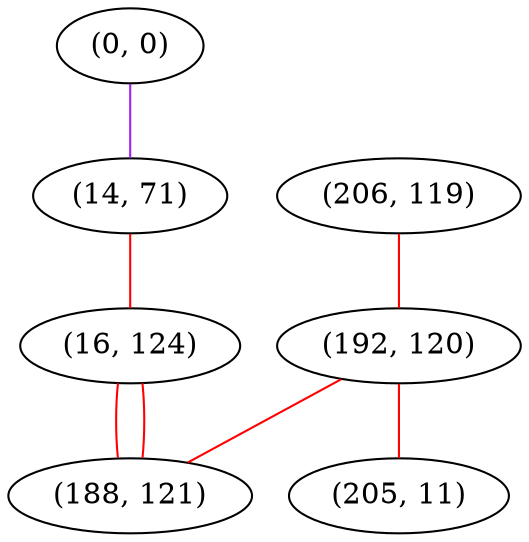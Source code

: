 graph "" {
"(0, 0)";
"(206, 119)";
"(192, 120)";
"(14, 71)";
"(16, 124)";
"(188, 121)";
"(205, 11)";
"(0, 0)" -- "(14, 71)"  [color=purple, key=0, weight=4];
"(206, 119)" -- "(192, 120)"  [color=red, key=0, weight=1];
"(192, 120)" -- "(188, 121)"  [color=red, key=0, weight=1];
"(192, 120)" -- "(205, 11)"  [color=red, key=0, weight=1];
"(14, 71)" -- "(16, 124)"  [color=red, key=0, weight=1];
"(16, 124)" -- "(188, 121)"  [color=red, key=0, weight=1];
"(16, 124)" -- "(188, 121)"  [color=red, key=1, weight=1];
}
